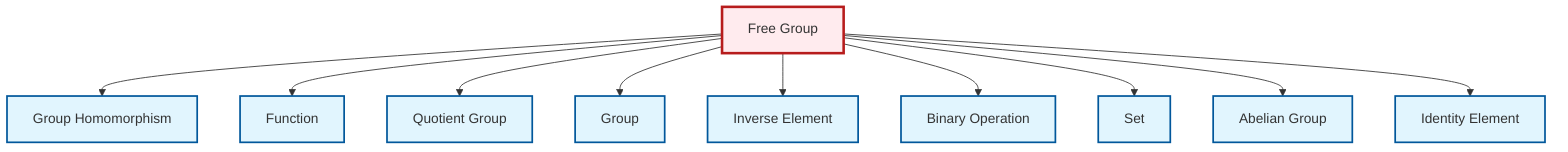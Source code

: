 graph TD
    classDef definition fill:#e1f5fe,stroke:#01579b,stroke-width:2px
    classDef theorem fill:#f3e5f5,stroke:#4a148c,stroke-width:2px
    classDef axiom fill:#fff3e0,stroke:#e65100,stroke-width:2px
    classDef example fill:#e8f5e9,stroke:#1b5e20,stroke-width:2px
    classDef current fill:#ffebee,stroke:#b71c1c,stroke-width:3px
    def-group["Group"]:::definition
    def-homomorphism["Group Homomorphism"]:::definition
    def-set["Set"]:::definition
    def-function["Function"]:::definition
    def-quotient-group["Quotient Group"]:::definition
    def-identity-element["Identity Element"]:::definition
    def-binary-operation["Binary Operation"]:::definition
    def-inverse-element["Inverse Element"]:::definition
    def-abelian-group["Abelian Group"]:::definition
    def-free-group["Free Group"]:::definition
    def-free-group --> def-homomorphism
    def-free-group --> def-function
    def-free-group --> def-quotient-group
    def-free-group --> def-group
    def-free-group --> def-inverse-element
    def-free-group --> def-binary-operation
    def-free-group --> def-set
    def-free-group --> def-abelian-group
    def-free-group --> def-identity-element
    class def-free-group current
